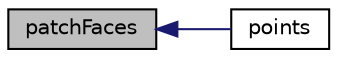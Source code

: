 digraph "patchFaces"
{
  bgcolor="transparent";
  edge [fontname="Helvetica",fontsize="10",labelfontname="Helvetica",labelfontsize="10"];
  node [fontname="Helvetica",fontsize="10",shape=record];
  rankdir="LR";
  Node68 [label="patchFaces",height=0.2,width=0.4,color="black", fillcolor="grey75", style="filled", fontcolor="black"];
  Node68 -> Node69 [dir="back",color="midnightblue",fontsize="10",style="solid",fontname="Helvetica"];
  Node69 [label="points",height=0.2,width=0.4,color="black",URL="$a32409.html#afb6c3bde245ae6ea91f1c538da59f8fc",tooltip="Return block points. "];
}

